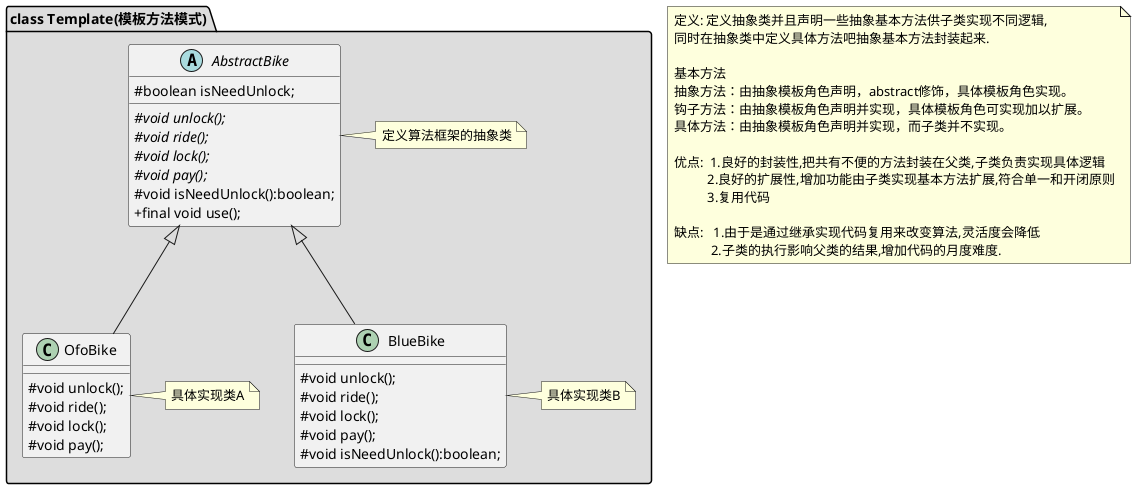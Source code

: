 @startuml
skinparam classAttributeIconSize 0
package "class Template(模板方法模式)" #DDDDDD {

    abstract class AbstractBike
    {
        #boolean isNeedUnlock;
        #{abstract} void unlock();
        #{abstract} void ride();
        #{abstract} void lock();
        #{abstract} void pay();
        #void isNeedUnlock():boolean;
        +final void use();
    }
    note right: 定义算法框架的抽象类

    class OfoBike
    {
        #void unlock();
        #void ride();
        #void lock();
        #void pay();
    }
    note right: 具体实现类A

    class BlueBike
    {
        #void unlock();
        #void ride();
        #void lock();
        #void pay();
        #void isNeedUnlock():boolean;
    }
    note right: 具体实现类B

    AbstractBike <|-- OfoBike
    AbstractBike <|-- BlueBike
}
note as N1
  定义: 定义抽象类并且声明一些抽象基本方法供子类实现不同逻辑,
  同时在抽象类中定义具体方法吧抽象基本方法封装起来.

  基本方法
  抽象方法：由抽象模板角色声明，abstract修饰，具体模板角色实现。
  钩子方法：由抽象模板角色声明并实现，具体模板角色可实现加以扩展。
  具体方法：由抽象模板角色声明并实现，而子类并不实现。

  优点:  1.良好的封装性,把共有不便的方法封装在父类,子类负责实现具体逻辑
            2.良好的扩展性,增加功能由子类实现基本方法扩展,符合单一和开闭原则
            3.复用代码

  缺点:   1.由于是通过继承实现代码复用来改变算法,灵活度会降低
             2.子类的执行影响父类的结果,增加代码的月度难度.
end note
@enduml